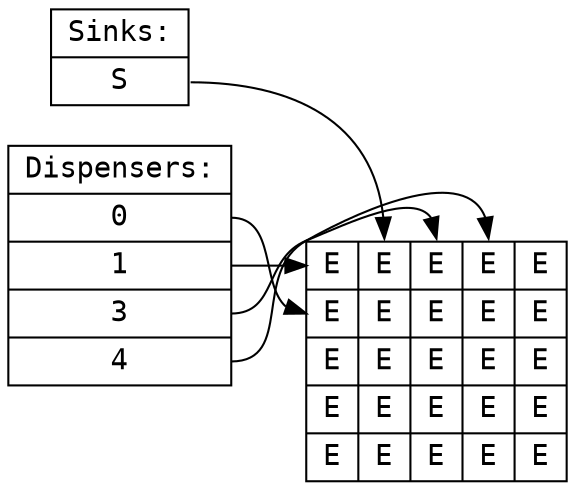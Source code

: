 digraph step {rankdir=LR;node [shape=record,fontname="Inconsolata"];
dispenser [label="Dispensers:|<d18>0|<d0>1|<d2>3|<d3>4"];
sink [label="Sinks:|<s1>S"];
board [label="{<f00>E|<f01>E|<f02>E|<f03>E|<f04>E}|{<f10>E|<f11>E|<f12>E|<f13>E|<f14>E}|{<f20>E|<f21>E|<f22>E|<f23>E|<f24>E}|{<f30>E|<f31>E|<f32>E|<f33>E|<f34>E}|{<f40>E|<f41>E|<f42>E|<f43>E|<f44>E}"];
dispenser:d18 -> board:f10
dispenser:d0 -> board:f00
dispenser:d2 -> board:f02
dispenser:d3 -> board:f03
sink:s1 -> board:f01
}
